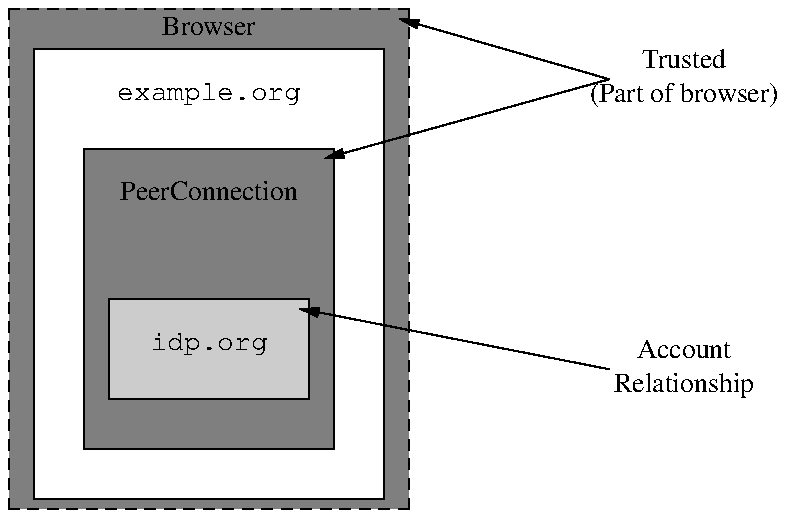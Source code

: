 .PS
BROWSER: box dashed width 2 height 2.5 fill .5
box invis "Browser" with .n at BROWSER.n + (0,.15)

EO: box width 1.75 height 2.25 with .n at BROWSER.n + (0,-.2) fill 0
EOL: box invis width 1.75 height .25 "\fCexample.org\fR" with .n at EO.n + (0,-.1)

PC: box width 1.25 height 1.5  fill .5 with .s at EO.s + (0,.25)
PCL: box invis width 1.75 height .25 "PeerConnection" with .n at PC.n + (0,-.1)

box invis "Trusted" "(Part of browser)" with .nw at BROWSER.ne + (1,-.1)
arrow from last box.w to BROWSER.ne + (-.05,-.05)
arrow from last box.w to PC.ne + (-.05,-.05)

IDP: box width 1 height .5 fill .2 with .s at PC.s + (0,.25)
IDPL: box invis width 1 height .25 "\fCidp.org\fR" with .n at IDP.n + (0,-.1)

box invis "Account" "Relationship" with .nw at IDP.ne + (1.5,-.1)
arrow from last box.w to IDP.ne + (-.05, -.05)

.PE
